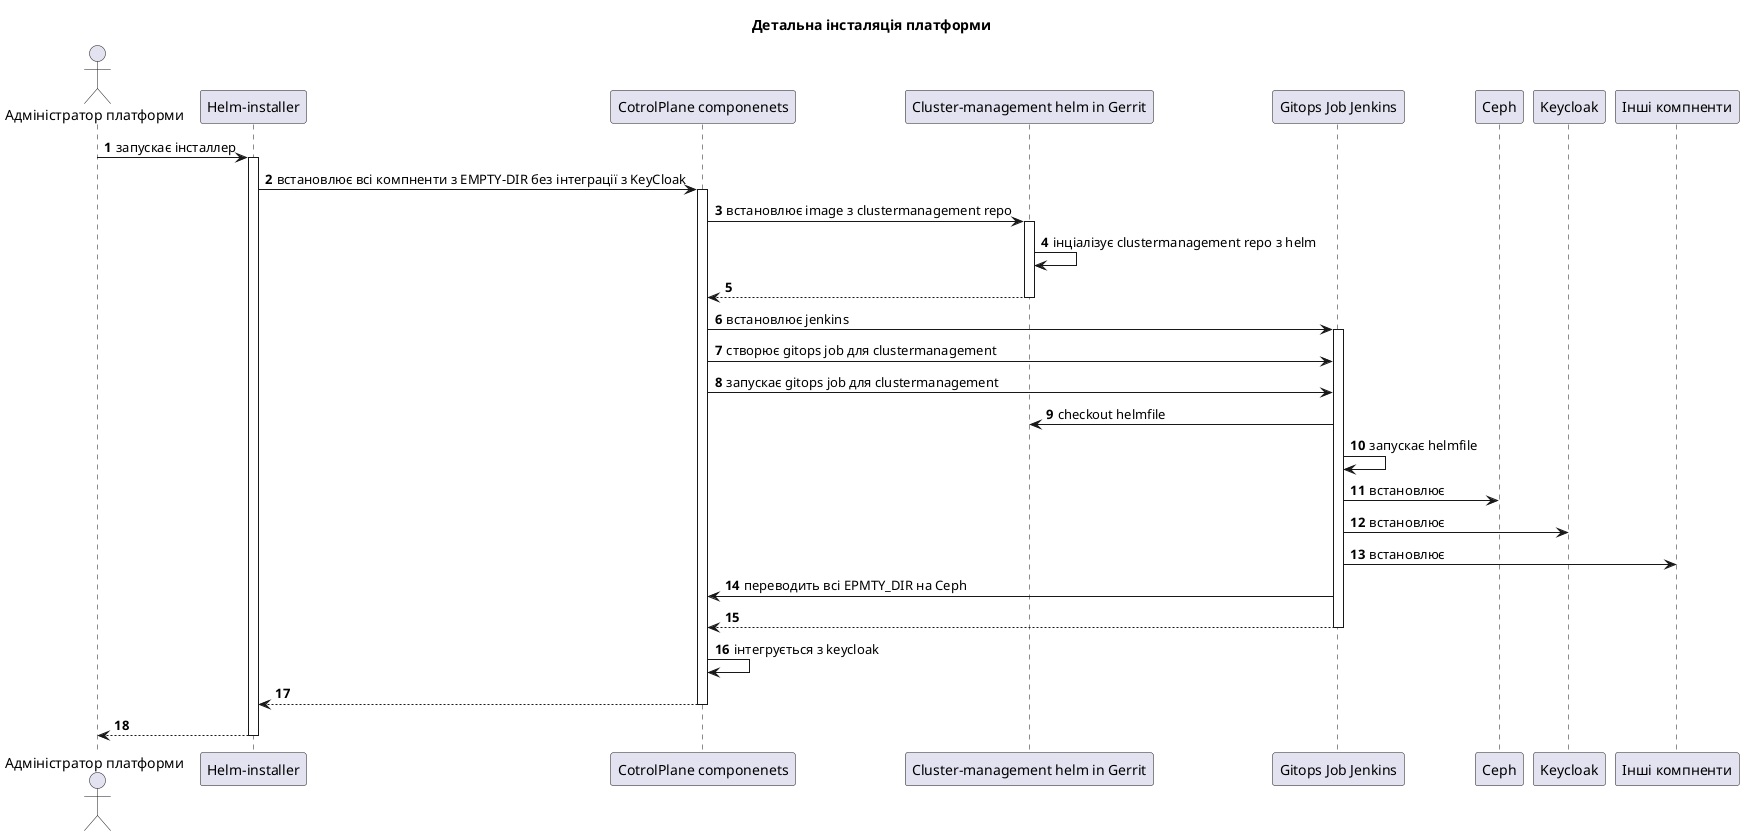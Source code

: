 @startuml
actor "Адміністратор платформи" as admin  order 10
participant "Helm-installer" as installer  order 20
participant "CotrolPlane componenets" as cp  order 30
participant "Cluster-management helm in Gerrit" as gerrit  order 40
participant "Gitops Job Jenkins" as jenkins  order 50
participant "Ceph" as ceph  order 60
participant "Keycloak" as keycloak  order 70
participant "Інші компненти" as other  order 80

title Детальна інсталяція платформи
autonumber

admin -> installer: запускає інсталлер
activate installer
  installer -> cp: встановлює всі компненти з EMPTY-DIR без інтеграції з KeyCloak
  activate cp
    cp -> gerrit: встановлює image з clustermanagement repo
    activate gerrit
      gerrit -> gerrit: інціалізує clustermanagement repo з helm
    return
    cp -> jenkins: встановлює jenkins
    activate jenkins
      cp -> jenkins: створює gitops job для clustermanagement
      cp -> jenkins: запускає gitops job для clustermanagement
      jenkins -> gerrit: checkout helmfile
      jenkins -> jenkins: запускає helmfile
      jenkins -> ceph: встановлює
      jenkins -> keycloak: встановлює
      jenkins -> other: встановлює
      jenkins -> cp: переводить всі EPMTY_DIR на Ceph
    return
    cp -> cp: інтегрується з keycloak

   return
return



@enduml
